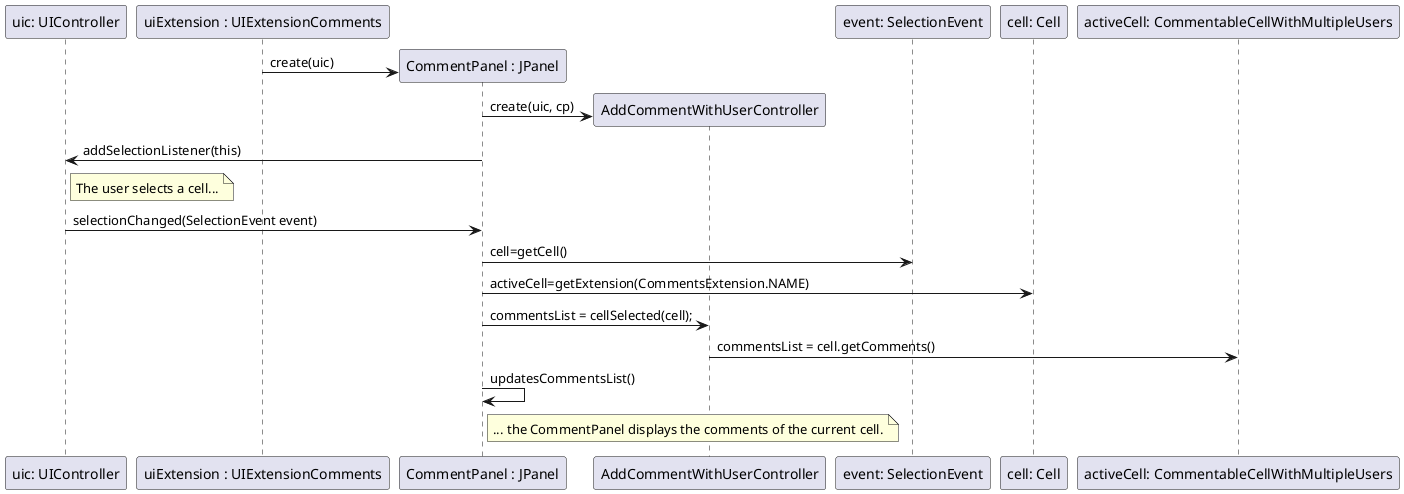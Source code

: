 @startuml core02_01_design2.png
    participant "uic: UIController" as uic
    participant "uiExtension : UIExtensionComments" as UIExt
    participant "CommentPanel : JPanel" as cp
    participant "AddCommentWithUserController" as ctrl
    participant "event: SelectionEvent" as event
    participant "cell: Cell" as cell
    participant "activeCell: CommentableCellWithMultipleUsers" as activeCell

    create cp
    UIExt -> cp :  create(uic) 
    
    create ctrl
    cp -> ctrl: create(uic, cp)   
    cp -> uic : addSelectionListener(this)

    note right of uic
        The user selects a cell...
    end note

    uic -> cp : selectionChanged(SelectionEvent event)
    cp -> event : cell=getCell()
    cp -> cell : activeCell=getExtension(CommentsExtension.NAME)

    cp -> ctrl : commentsList = cellSelected(cell);
    ctrl -> activeCell : commentsList = cell.getComments()
    cp -> cp : updatesCommentsList()

    note right of cp
        ... the CommentPanel displays the comments of the current cell.
    end note

@enduml